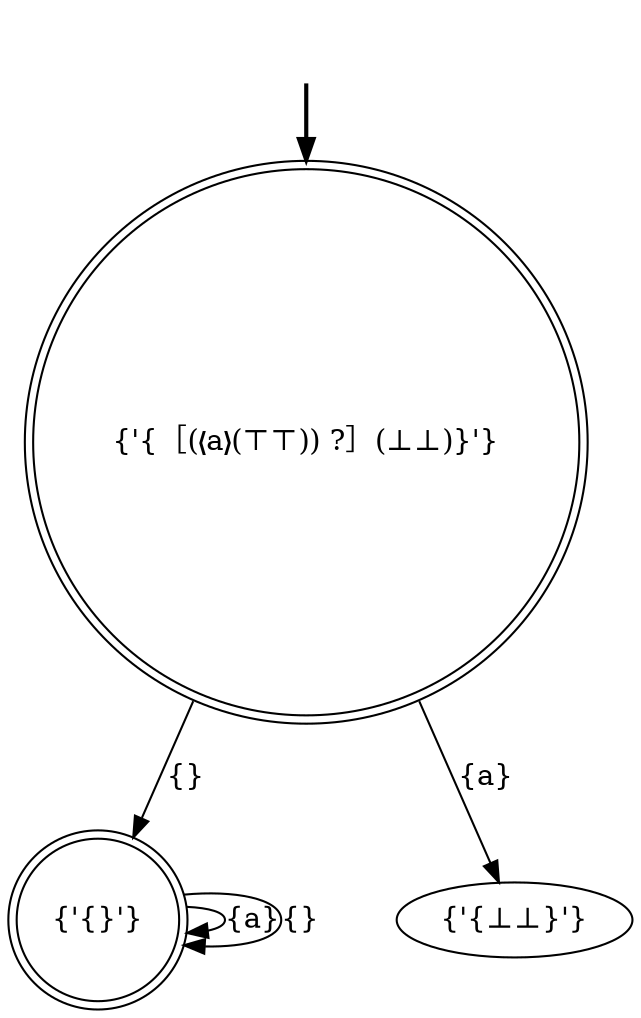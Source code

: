 digraph {
	fake [style=invisible]
	"{'{［(❬a❭(⊤⊤)) ?］(⊥⊥)}'}" [root=true shape=doublecircle]
	"{'{}'}" [shape=doublecircle]
	"{'{⊥⊥}'}"
	fake -> "{'{［(❬a❭(⊤⊤)) ?］(⊥⊥)}'}" [style=bold]
	"{'{}'}" -> "{'{}'}" [label="{a}"]
	"{'{}'}" -> "{'{}'}" [label="{}"]
	"{'{［(❬a❭(⊤⊤)) ?］(⊥⊥)}'}" -> "{'{⊥⊥}'}" [label="{a}"]
	"{'{［(❬a❭(⊤⊤)) ?］(⊥⊥)}'}" -> "{'{}'}" [label="{}"]
}
